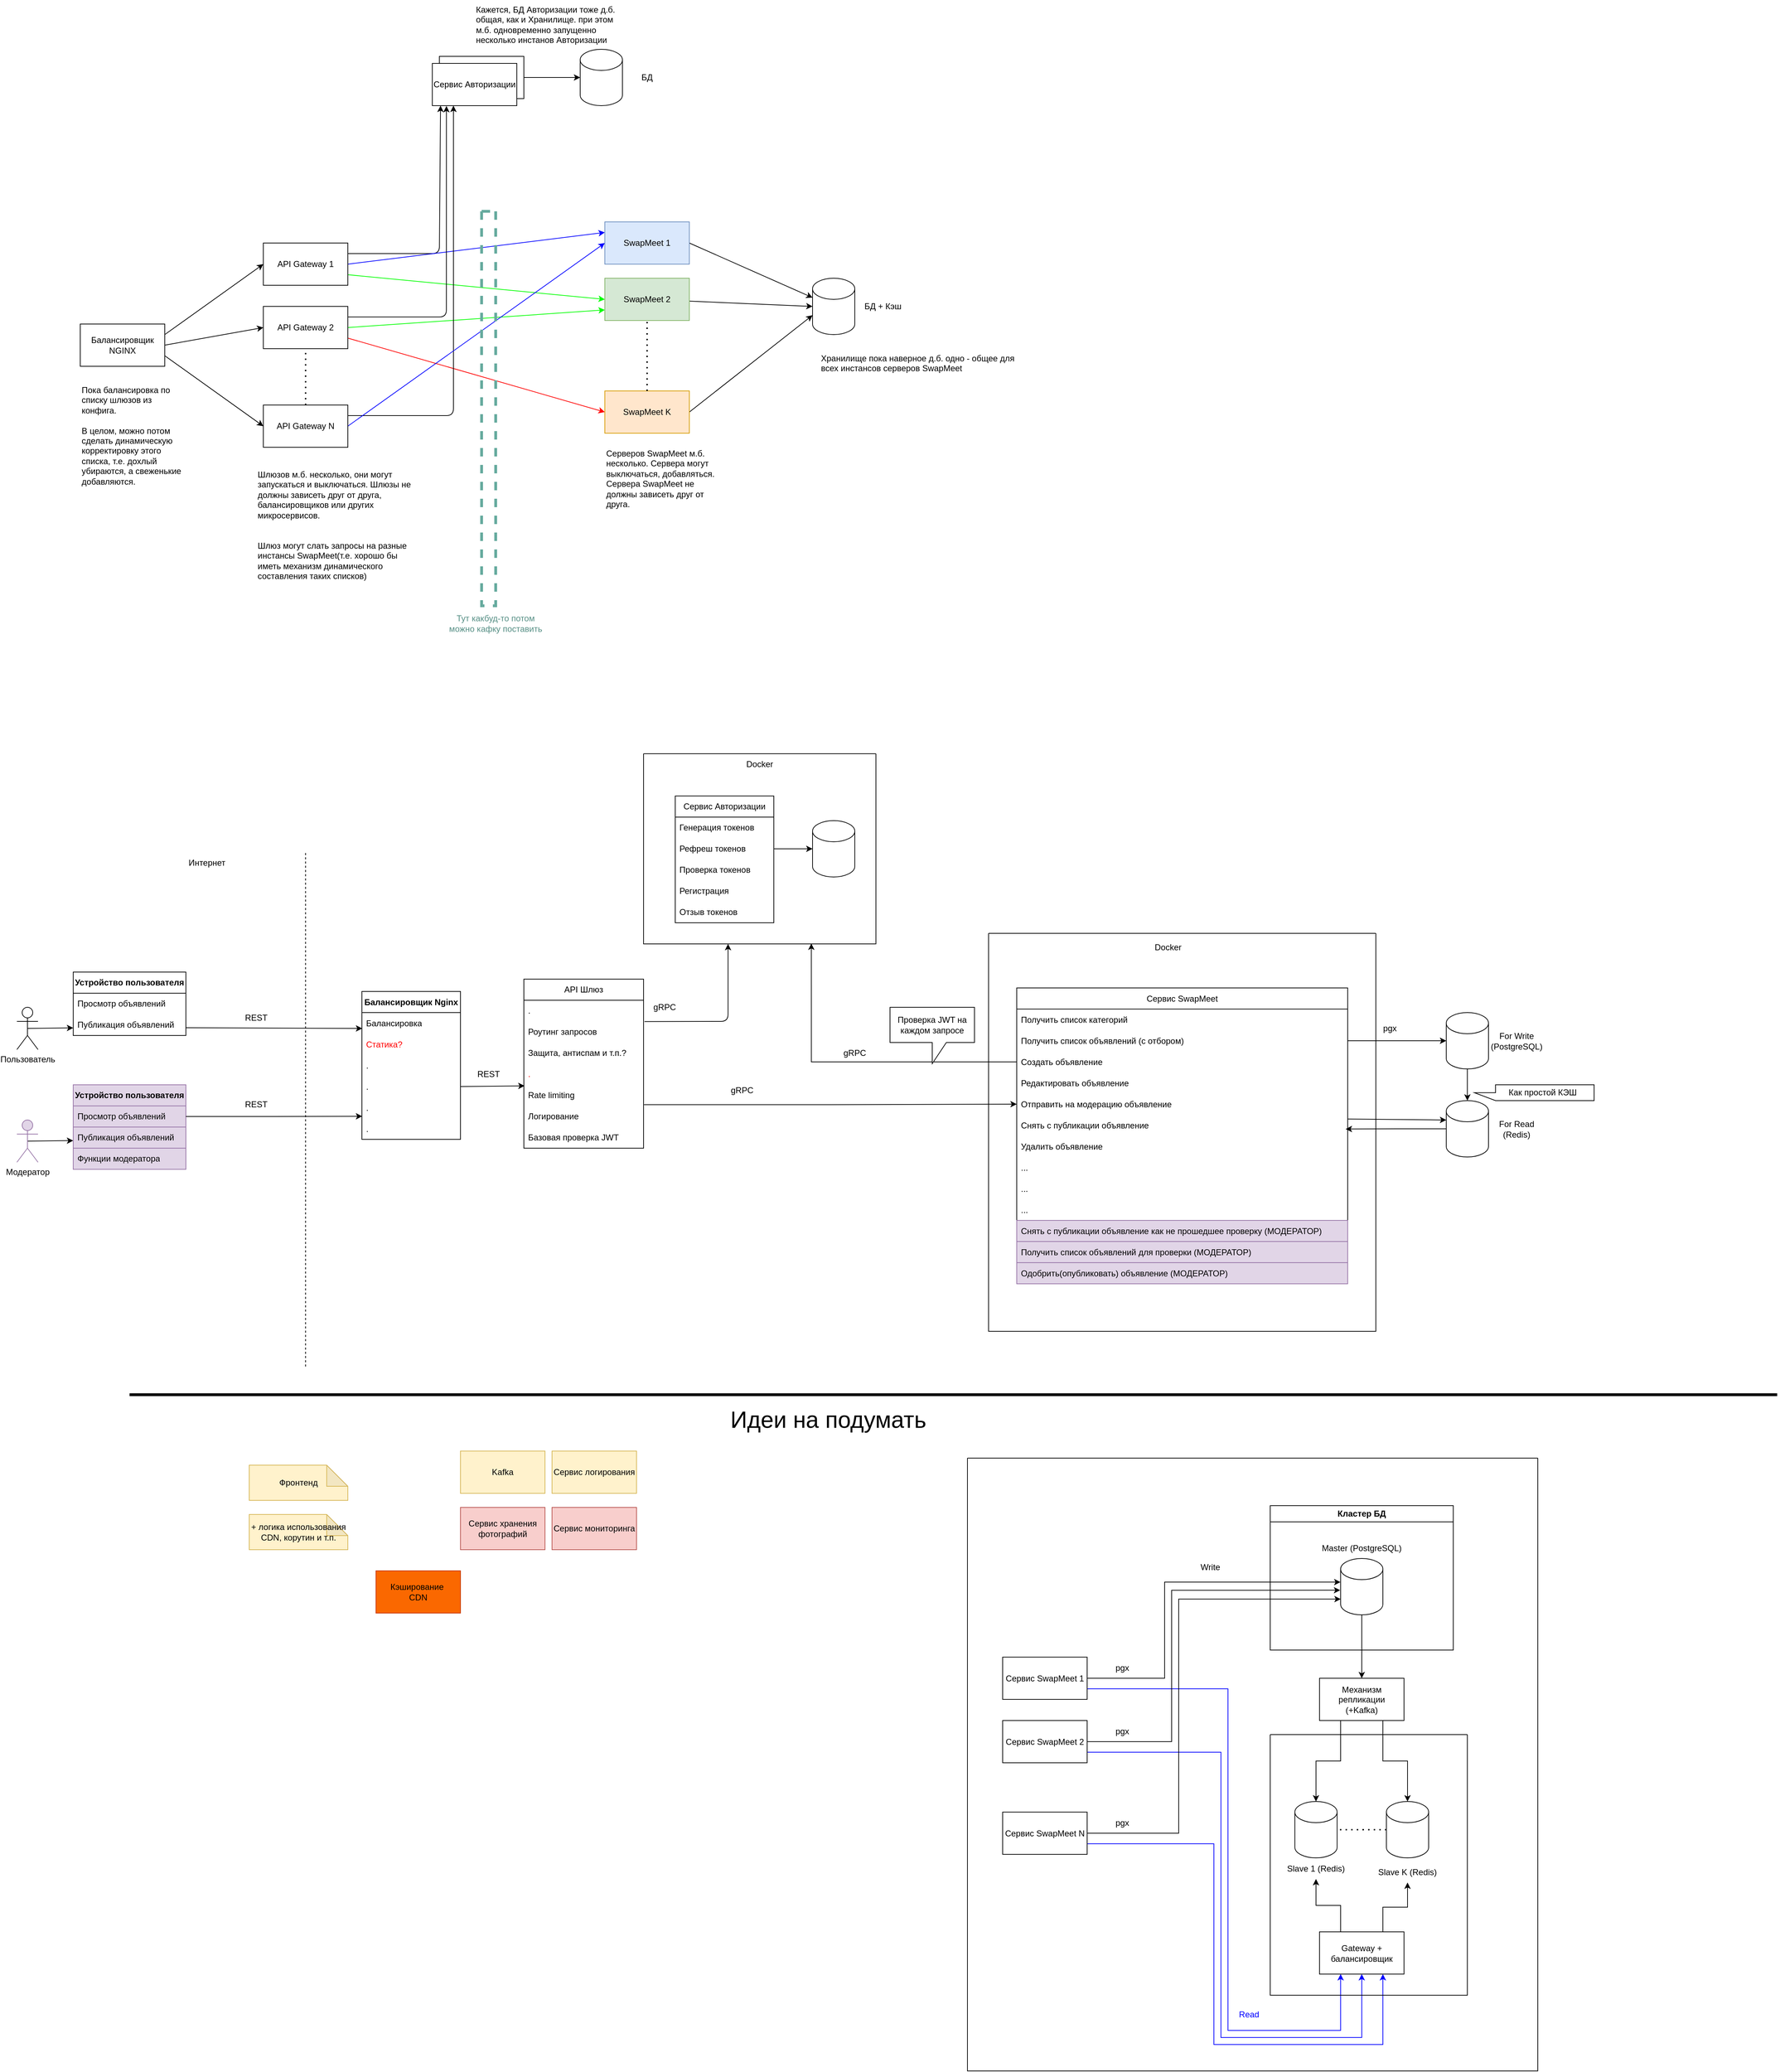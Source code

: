 <mxfile version="24.7.17">
  <diagram id="8sWOh73z4wpxXgzZ8j0H" name="Page-1">
    <mxGraphModel dx="3056" dy="3388" grid="1" gridSize="10" guides="1" tooltips="1" connect="1" arrows="1" fold="1" page="1" pageScale="1" pageWidth="850" pageHeight="1100" math="0" shadow="0">
      <root>
        <mxCell id="0" />
        <mxCell id="1" parent="0" />
        <mxCell id="dJNBDPaRLZTKmS_XL867-111" value="" style="rounded=0;whiteSpace=wrap;html=1;" vertex="1" parent="1">
          <mxGeometry x="70" y="-1170" width="120" height="60" as="geometry" />
        </mxCell>
        <mxCell id="5" style="edgeStyle=none;html=1;exitX=0.5;exitY=0.5;exitDx=0;exitDy=0;exitPerimeter=0;entryX=0;entryY=0.641;entryDx=0;entryDy=0;entryPerimeter=0;" parent="1" source="2" target="17" edge="1">
          <mxGeometry relative="1" as="geometry">
            <mxPoint x="-480" y="140" as="targetPoint" />
          </mxGeometry>
        </mxCell>
        <mxCell id="2" value="Пользователь" style="shape=umlActor;verticalLabelPosition=bottom;verticalAlign=top;html=1;outlineConnect=0;" parent="1" vertex="1">
          <mxGeometry x="-530" y="180" width="30" height="60" as="geometry" />
        </mxCell>
        <mxCell id="13" style="edgeStyle=none;html=1;entryX=0.003;entryY=0.75;entryDx=0;entryDy=0;entryPerimeter=0;exitX=1.001;exitY=0.634;exitDx=0;exitDy=0;exitPerimeter=0;" parent="1" source="17" target="64" edge="1">
          <mxGeometry relative="1" as="geometry">
            <mxPoint x="80" y="60" as="sourcePoint" />
            <mxPoint x="50" y="270" as="targetPoint" />
          </mxGeometry>
        </mxCell>
        <mxCell id="6" value="" style="endArrow=none;html=1;dashed=1;" parent="1" edge="1">
          <mxGeometry width="50" height="50" relative="1" as="geometry">
            <mxPoint x="-120" y="690" as="sourcePoint" />
            <mxPoint x="-120" y="-40" as="targetPoint" />
            <Array as="points">
              <mxPoint x="-120" y="330" />
            </Array>
          </mxGeometry>
        </mxCell>
        <mxCell id="7" value="Интернет" style="text;html=1;strokeColor=none;fillColor=none;align=center;verticalAlign=middle;whiteSpace=wrap;rounded=0;" parent="1" vertex="1">
          <mxGeometry x="-290" y="-40" width="60" height="30" as="geometry" />
        </mxCell>
        <mxCell id="9" value="API Шлюз" style="swimlane;fontStyle=0;childLayout=stackLayout;horizontal=1;startSize=30;horizontalStack=0;resizeParent=1;resizeParentMax=0;resizeLast=0;collapsible=1;marginBottom=0;whiteSpace=wrap;html=1;" parent="1" vertex="1">
          <mxGeometry x="190" y="140" width="170" height="240" as="geometry" />
        </mxCell>
        <mxCell id="10" value="." style="text;strokeColor=none;fillColor=none;align=left;verticalAlign=middle;spacingLeft=4;spacingRight=4;overflow=hidden;points=[[0,0.5],[1,0.5]];portConstraint=eastwest;rotatable=0;whiteSpace=wrap;html=1;" parent="9" vertex="1">
          <mxGeometry y="30" width="170" height="30" as="geometry" />
        </mxCell>
        <mxCell id="11" value="Роутинг запросов" style="text;strokeColor=none;fillColor=none;align=left;verticalAlign=middle;spacingLeft=4;spacingRight=4;overflow=hidden;points=[[0,0.5],[1,0.5]];portConstraint=eastwest;rotatable=0;whiteSpace=wrap;html=1;" parent="9" vertex="1">
          <mxGeometry y="60" width="170" height="30" as="geometry" />
        </mxCell>
        <mxCell id="30" value="Защита, антиспам и т.п.?" style="text;strokeColor=none;fillColor=none;align=left;verticalAlign=middle;spacingLeft=4;spacingRight=4;overflow=hidden;points=[[0,0.5],[1,0.5]];portConstraint=eastwest;rotatable=0;whiteSpace=wrap;html=1;" parent="9" vertex="1">
          <mxGeometry y="90" width="170" height="30" as="geometry" />
        </mxCell>
        <mxCell id="31" value="&lt;font color=&quot;#ff0000&quot;&gt;.&lt;/font&gt;" style="text;strokeColor=none;fillColor=none;align=left;verticalAlign=middle;spacingLeft=4;spacingRight=4;overflow=hidden;points=[[0,0.5],[1,0.5]];portConstraint=eastwest;rotatable=0;whiteSpace=wrap;html=1;" parent="9" vertex="1">
          <mxGeometry y="120" width="170" height="30" as="geometry" />
        </mxCell>
        <mxCell id="44" value="Rate limiting" style="text;strokeColor=none;fillColor=none;align=left;verticalAlign=middle;spacingLeft=4;spacingRight=4;overflow=hidden;points=[[0,0.5],[1,0.5]];portConstraint=eastwest;rotatable=0;whiteSpace=wrap;html=1;" parent="9" vertex="1">
          <mxGeometry y="150" width="170" height="30" as="geometry" />
        </mxCell>
        <mxCell id="45" value="Логирование" style="text;strokeColor=none;fillColor=none;align=left;verticalAlign=middle;spacingLeft=4;spacingRight=4;overflow=hidden;points=[[0,0.5],[1,0.5]];portConstraint=eastwest;rotatable=0;whiteSpace=wrap;html=1;" parent="9" vertex="1">
          <mxGeometry y="180" width="170" height="30" as="geometry" />
        </mxCell>
        <mxCell id="51" value="Базовая проверка JWT" style="text;strokeColor=none;fillColor=none;align=left;verticalAlign=middle;spacingLeft=4;spacingRight=4;overflow=hidden;points=[[0,0.5],[1,0.5]];portConstraint=eastwest;rotatable=0;whiteSpace=wrap;html=1;" parent="9" vertex="1">
          <mxGeometry y="210" width="170" height="30" as="geometry" />
        </mxCell>
        <mxCell id="15" value="&lt;span style=&quot;font-weight: 700;&quot;&gt;Устройство пользователя&lt;/span&gt;" style="swimlane;fontStyle=0;childLayout=stackLayout;horizontal=1;startSize=30;horizontalStack=0;resizeParent=1;resizeParentMax=0;resizeLast=0;collapsible=1;marginBottom=0;whiteSpace=wrap;html=1;" parent="1" vertex="1">
          <mxGeometry x="-450" y="130" width="160" height="90" as="geometry" />
        </mxCell>
        <mxCell id="16" value="Просмотр объявлений" style="text;strokeColor=none;fillColor=none;align=left;verticalAlign=middle;spacingLeft=4;spacingRight=4;overflow=hidden;points=[[0,0.5],[1,0.5]];portConstraint=eastwest;rotatable=0;whiteSpace=wrap;html=1;" parent="15" vertex="1">
          <mxGeometry y="30" width="160" height="30" as="geometry" />
        </mxCell>
        <mxCell id="17" value="Публикация объявлений" style="text;strokeColor=none;fillColor=none;align=left;verticalAlign=middle;spacingLeft=4;spacingRight=4;overflow=hidden;points=[[0,0.5],[1,0.5]];portConstraint=eastwest;rotatable=0;whiteSpace=wrap;html=1;" parent="15" vertex="1">
          <mxGeometry y="60" width="160" height="30" as="geometry" />
        </mxCell>
        <mxCell id="23" value="Сервис Авторизации" style="swimlane;fontStyle=0;childLayout=stackLayout;horizontal=1;startSize=30;horizontalStack=0;resizeParent=1;resizeParentMax=0;resizeLast=0;collapsible=1;marginBottom=0;whiteSpace=wrap;html=1;" parent="1" vertex="1">
          <mxGeometry x="405" y="-120" width="140" height="180" as="geometry" />
        </mxCell>
        <mxCell id="24" value="Генерация токенов" style="text;strokeColor=none;fillColor=none;align=left;verticalAlign=middle;spacingLeft=4;spacingRight=4;overflow=hidden;points=[[0,0.5],[1,0.5]];portConstraint=eastwest;rotatable=0;whiteSpace=wrap;html=1;" parent="23" vertex="1">
          <mxGeometry y="30" width="140" height="30" as="geometry" />
        </mxCell>
        <mxCell id="26" value="Рефреш токенов" style="text;strokeColor=none;fillColor=none;align=left;verticalAlign=middle;spacingLeft=4;spacingRight=4;overflow=hidden;points=[[0,0.5],[1,0.5]];portConstraint=eastwest;rotatable=0;whiteSpace=wrap;html=1;" parent="23" vertex="1">
          <mxGeometry y="60" width="140" height="30" as="geometry" />
        </mxCell>
        <mxCell id="48" value="Проверка токенов" style="text;strokeColor=none;fillColor=none;align=left;verticalAlign=middle;spacingLeft=4;spacingRight=4;overflow=hidden;points=[[0,0.5],[1,0.5]];portConstraint=eastwest;rotatable=0;whiteSpace=wrap;html=1;" parent="23" vertex="1">
          <mxGeometry y="90" width="140" height="30" as="geometry" />
        </mxCell>
        <mxCell id="49" value="Регистрация" style="text;strokeColor=none;fillColor=none;align=left;verticalAlign=middle;spacingLeft=4;spacingRight=4;overflow=hidden;points=[[0,0.5],[1,0.5]];portConstraint=eastwest;rotatable=0;whiteSpace=wrap;html=1;" parent="23" vertex="1">
          <mxGeometry y="120" width="140" height="30" as="geometry" />
        </mxCell>
        <mxCell id="50" value="Отзыв токенов" style="text;strokeColor=none;fillColor=none;align=left;verticalAlign=middle;spacingLeft=4;spacingRight=4;overflow=hidden;points=[[0,0.5],[1,0.5]];portConstraint=eastwest;rotatable=0;whiteSpace=wrap;html=1;" parent="23" vertex="1">
          <mxGeometry y="150" width="140" height="30" as="geometry" />
        </mxCell>
        <mxCell id="40" value="Сервис SwapMeet" style="swimlane;fontStyle=0;childLayout=stackLayout;horizontal=1;startSize=30;horizontalStack=0;resizeParent=1;resizeParentMax=0;resizeLast=0;collapsible=1;marginBottom=0;whiteSpace=wrap;html=1;" parent="1" vertex="1">
          <mxGeometry x="890" y="152.52" width="470" height="420" as="geometry" />
        </mxCell>
        <mxCell id="41" value="Получить список категорий" style="text;strokeColor=none;fillColor=none;align=left;verticalAlign=middle;spacingLeft=4;spacingRight=4;overflow=hidden;points=[[0,0.5],[1,0.5]];portConstraint=eastwest;rotatable=0;whiteSpace=wrap;html=1;" parent="40" vertex="1">
          <mxGeometry y="30" width="470" height="30" as="geometry" />
        </mxCell>
        <mxCell id="42" value="Получить список объявлений (с отбором)" style="text;strokeColor=none;fillColor=none;align=left;verticalAlign=middle;spacingLeft=4;spacingRight=4;overflow=hidden;points=[[0,0.5],[1,0.5]];portConstraint=eastwest;rotatable=0;whiteSpace=wrap;html=1;" parent="40" vertex="1">
          <mxGeometry y="60" width="470" height="30" as="geometry" />
        </mxCell>
        <mxCell id="43" value="Создать объявление" style="text;strokeColor=none;fillColor=none;align=left;verticalAlign=middle;spacingLeft=4;spacingRight=4;overflow=hidden;points=[[0,0.5],[1,0.5]];portConstraint=eastwest;rotatable=0;whiteSpace=wrap;html=1;" parent="40" vertex="1">
          <mxGeometry y="90" width="470" height="30" as="geometry" />
        </mxCell>
        <mxCell id="MJheXWktatmjZYUgOydh-61" value="Редактировать объявление" style="text;strokeColor=none;fillColor=none;align=left;verticalAlign=middle;spacingLeft=4;spacingRight=4;overflow=hidden;points=[[0,0.5],[1,0.5]];portConstraint=eastwest;rotatable=0;whiteSpace=wrap;html=1;" parent="40" vertex="1">
          <mxGeometry y="120" width="470" height="30" as="geometry" />
        </mxCell>
        <mxCell id="MJheXWktatmjZYUgOydh-62" value="Отправить на модерацию объявление" style="text;strokeColor=none;fillColor=none;align=left;verticalAlign=middle;spacingLeft=4;spacingRight=4;overflow=hidden;points=[[0,0.5],[1,0.5]];portConstraint=eastwest;rotatable=0;whiteSpace=wrap;html=1;" parent="40" vertex="1">
          <mxGeometry y="150" width="470" height="30" as="geometry" />
        </mxCell>
        <mxCell id="MJheXWktatmjZYUgOydh-63" value="Снять с публикации объявление" style="text;strokeColor=none;fillColor=none;align=left;verticalAlign=middle;spacingLeft=4;spacingRight=4;overflow=hidden;points=[[0,0.5],[1,0.5]];portConstraint=eastwest;rotatable=0;whiteSpace=wrap;html=1;" parent="40" vertex="1">
          <mxGeometry y="180" width="470" height="30" as="geometry" />
        </mxCell>
        <mxCell id="MJheXWktatmjZYUgOydh-65" value="Удалить объявление" style="text;strokeColor=none;fillColor=none;align=left;verticalAlign=middle;spacingLeft=4;spacingRight=4;overflow=hidden;points=[[0,0.5],[1,0.5]];portConstraint=eastwest;rotatable=0;whiteSpace=wrap;html=1;" parent="40" vertex="1">
          <mxGeometry y="210" width="470" height="30" as="geometry" />
        </mxCell>
        <mxCell id="MJheXWktatmjZYUgOydh-66" value="..." style="text;strokeColor=none;fillColor=none;align=left;verticalAlign=middle;spacingLeft=4;spacingRight=4;overflow=hidden;points=[[0,0.5],[1,0.5]];portConstraint=eastwest;rotatable=0;whiteSpace=wrap;html=1;" parent="40" vertex="1">
          <mxGeometry y="240" width="470" height="30" as="geometry" />
        </mxCell>
        <mxCell id="MJheXWktatmjZYUgOydh-67" value="..." style="text;strokeColor=none;fillColor=none;align=left;verticalAlign=middle;spacingLeft=4;spacingRight=4;overflow=hidden;points=[[0,0.5],[1,0.5]];portConstraint=eastwest;rotatable=0;whiteSpace=wrap;html=1;" parent="40" vertex="1">
          <mxGeometry y="270" width="470" height="30" as="geometry" />
        </mxCell>
        <mxCell id="MJheXWktatmjZYUgOydh-68" value="..." style="text;strokeColor=none;fillColor=none;align=left;verticalAlign=middle;spacingLeft=4;spacingRight=4;overflow=hidden;points=[[0,0.5],[1,0.5]];portConstraint=eastwest;rotatable=0;whiteSpace=wrap;html=1;" parent="40" vertex="1">
          <mxGeometry y="300" width="470" height="30" as="geometry" />
        </mxCell>
        <mxCell id="MJheXWktatmjZYUgOydh-69" value="Снять с публикации объявление как не прошедшее проверку (МОДЕРАТОР)" style="text;strokeColor=#9673a6;fillColor=#e1d5e7;align=left;verticalAlign=middle;spacingLeft=4;spacingRight=4;overflow=hidden;points=[[0,0.5],[1,0.5]];portConstraint=eastwest;rotatable=0;whiteSpace=wrap;html=1;" parent="40" vertex="1">
          <mxGeometry y="330" width="470" height="30" as="geometry" />
        </mxCell>
        <mxCell id="MJheXWktatmjZYUgOydh-70" value="Получить список объявлений для проверки (МОДЕРАТОР)" style="text;strokeColor=#9673a6;fillColor=#e1d5e7;align=left;verticalAlign=middle;spacingLeft=4;spacingRight=4;overflow=hidden;points=[[0,0.5],[1,0.5]];portConstraint=eastwest;rotatable=0;whiteSpace=wrap;html=1;" parent="40" vertex="1">
          <mxGeometry y="360" width="470" height="30" as="geometry" />
        </mxCell>
        <mxCell id="MJheXWktatmjZYUgOydh-72" value="Одобрить(опубликовать) объявление (МОДЕРАТОР)" style="text;strokeColor=#9673a6;fillColor=#e1d5e7;align=left;verticalAlign=middle;spacingLeft=4;spacingRight=4;overflow=hidden;points=[[0,0.5],[1,0.5]];portConstraint=eastwest;rotatable=0;whiteSpace=wrap;html=1;" parent="40" vertex="1">
          <mxGeometry y="390" width="470" height="30" as="geometry" />
        </mxCell>
        <mxCell id="52" value="" style="swimlane;startSize=0;" parent="1" vertex="1">
          <mxGeometry x="360" y="-180" width="330" height="270" as="geometry" />
        </mxCell>
        <mxCell id="27" value="" style="shape=cylinder3;whiteSpace=wrap;html=1;boundedLbl=1;backgroundOutline=1;size=15;" parent="52" vertex="1">
          <mxGeometry x="240" y="95" width="60" height="80" as="geometry" />
        </mxCell>
        <mxCell id="MJheXWktatmjZYUgOydh-141" value="Docker" style="text;html=1;align=center;verticalAlign=middle;whiteSpace=wrap;rounded=0;" parent="52" vertex="1">
          <mxGeometry x="135" width="60" height="30" as="geometry" />
        </mxCell>
        <mxCell id="53" style="edgeStyle=none;html=1;exitX=1;exitY=0.5;exitDx=0;exitDy=0;" parent="1" source="26" target="27" edge="1">
          <mxGeometry relative="1" as="geometry" />
        </mxCell>
        <mxCell id="54" value="" style="endArrow=classic;html=1;exitX=1.008;exitY=0.007;exitDx=0;exitDy=0;exitPerimeter=0;" parent="1" source="11" edge="1">
          <mxGeometry width="50" height="50" relative="1" as="geometry">
            <mxPoint x="520" y="300" as="sourcePoint" />
            <mxPoint x="480" y="90" as="targetPoint" />
            <Array as="points">
              <mxPoint x="480" y="200" />
            </Array>
          </mxGeometry>
        </mxCell>
        <mxCell id="55" value="REST" style="text;html=1;strokeColor=none;fillColor=none;align=center;verticalAlign=middle;whiteSpace=wrap;rounded=0;" parent="1" vertex="1">
          <mxGeometry x="-220" y="180" width="60" height="30" as="geometry" />
        </mxCell>
        <mxCell id="56" value="gRPC" style="text;html=1;strokeColor=none;fillColor=none;align=center;verticalAlign=middle;whiteSpace=wrap;rounded=0;" parent="1" vertex="1">
          <mxGeometry x="360" y="165.02" width="60" height="30" as="geometry" />
        </mxCell>
        <mxCell id="58" value="Сервис логирования" style="rounded=0;whiteSpace=wrap;html=1;fillColor=#fff2cc;strokeColor=#d6b656;" parent="1" vertex="1">
          <mxGeometry x="230" y="810" width="120" height="60" as="geometry" />
        </mxCell>
        <mxCell id="59" value="Сервис мониторинга" style="rounded=0;whiteSpace=wrap;html=1;fillColor=#f8cecc;strokeColor=#b85450;" parent="1" vertex="1">
          <mxGeometry x="230" y="890" width="120" height="60" as="geometry" />
        </mxCell>
        <mxCell id="60" value="Сервис хранения фотографий" style="rounded=0;whiteSpace=wrap;html=1;fillColor=#f8cecc;strokeColor=#b85450;" parent="1" vertex="1">
          <mxGeometry x="100" y="890" width="120" height="60" as="geometry" />
        </mxCell>
        <mxCell id="61" value="Фронтенд" style="shape=note;whiteSpace=wrap;html=1;backgroundOutline=1;darkOpacity=0.05;fillColor=#fff2cc;strokeColor=#d6b656;" parent="1" vertex="1">
          <mxGeometry x="-200" y="830" width="140" height="50" as="geometry" />
        </mxCell>
        <mxCell id="MJheXWktatmjZYUgOydh-73" value="Kafka" style="rounded=0;whiteSpace=wrap;html=1;fillColor=#fff2cc;strokeColor=#d6b656;" parent="1" vertex="1">
          <mxGeometry x="100" y="810" width="120" height="60" as="geometry" />
        </mxCell>
        <mxCell id="MJheXWktatmjZYUgOydh-74" value="" style="shape=cylinder3;whiteSpace=wrap;html=1;boundedLbl=1;backgroundOutline=1;size=15;" parent="1" vertex="1">
          <mxGeometry x="1500" y="187.52" width="60" height="80" as="geometry" />
        </mxCell>
        <mxCell id="MJheXWktatmjZYUgOydh-75" style="edgeStyle=orthogonalEdgeStyle;rounded=0;orthogonalLoop=1;jettySize=auto;html=1;entryX=0;entryY=0.5;entryDx=0;entryDy=0;entryPerimeter=0;" parent="1" source="42" target="MJheXWktatmjZYUgOydh-74" edge="1">
          <mxGeometry relative="1" as="geometry" />
        </mxCell>
        <mxCell id="MJheXWktatmjZYUgOydh-108" style="edgeStyle=orthogonalEdgeStyle;rounded=0;orthogonalLoop=1;jettySize=auto;html=1;exitX=1;exitY=0.75;exitDx=0;exitDy=0;entryX=0.25;entryY=1;entryDx=0;entryDy=0;strokeColor=#0000FF;" parent="1" source="MJheXWktatmjZYUgOydh-76" target="MJheXWktatmjZYUgOydh-100" edge="1">
          <mxGeometry relative="1" as="geometry">
            <Array as="points">
              <mxPoint x="1190" y="1147.52" />
              <mxPoint x="1190" y="1632.52" />
              <mxPoint x="1350" y="1632.52" />
            </Array>
          </mxGeometry>
        </mxCell>
        <mxCell id="MJheXWktatmjZYUgOydh-76" value="Сервис SwapMeet 1" style="rounded=0;whiteSpace=wrap;html=1;" parent="1" vertex="1">
          <mxGeometry x="870" y="1102.52" width="120" height="60" as="geometry" />
        </mxCell>
        <mxCell id="MJheXWktatmjZYUgOydh-107" style="edgeStyle=orthogonalEdgeStyle;rounded=0;orthogonalLoop=1;jettySize=auto;html=1;exitX=1;exitY=0.75;exitDx=0;exitDy=0;entryX=0.5;entryY=1;entryDx=0;entryDy=0;strokeColor=#0000FF;" parent="1" source="MJheXWktatmjZYUgOydh-77" target="MJheXWktatmjZYUgOydh-100" edge="1">
          <mxGeometry relative="1" as="geometry">
            <Array as="points">
              <mxPoint x="1180" y="1237.52" />
              <mxPoint x="1180" y="1642.52" />
              <mxPoint x="1380" y="1642.52" />
            </Array>
          </mxGeometry>
        </mxCell>
        <mxCell id="MJheXWktatmjZYUgOydh-77" value="Сервис SwapMeet 2" style="rounded=0;whiteSpace=wrap;html=1;" parent="1" vertex="1">
          <mxGeometry x="870" y="1192.52" width="120" height="60" as="geometry" />
        </mxCell>
        <mxCell id="MJheXWktatmjZYUgOydh-106" style="edgeStyle=orthogonalEdgeStyle;rounded=0;orthogonalLoop=1;jettySize=auto;html=1;exitX=1;exitY=0.75;exitDx=0;exitDy=0;entryX=0.75;entryY=1;entryDx=0;entryDy=0;strokeColor=#0000FF;" parent="1" source="MJheXWktatmjZYUgOydh-78" target="MJheXWktatmjZYUgOydh-100" edge="1">
          <mxGeometry relative="1" as="geometry">
            <Array as="points">
              <mxPoint x="1170" y="1367.52" />
              <mxPoint x="1170" y="1652.52" />
              <mxPoint x="1410" y="1652.52" />
            </Array>
          </mxGeometry>
        </mxCell>
        <mxCell id="MJheXWktatmjZYUgOydh-78" value="Сервис SwapMeet N" style="rounded=0;whiteSpace=wrap;html=1;" parent="1" vertex="1">
          <mxGeometry x="870" y="1322.52" width="120" height="60" as="geometry" />
        </mxCell>
        <mxCell id="MJheXWktatmjZYUgOydh-82" style="edgeStyle=orthogonalEdgeStyle;rounded=0;orthogonalLoop=1;jettySize=auto;html=1;exitX=1;exitY=0.5;exitDx=0;exitDy=0;entryX=-0.004;entryY=0.419;entryDx=0;entryDy=0;entryPerimeter=0;" parent="1" source="MJheXWktatmjZYUgOydh-76" target="MJheXWktatmjZYUgOydh-79" edge="1">
          <mxGeometry relative="1" as="geometry">
            <Array as="points">
              <mxPoint x="1100" y="1132.52" />
              <mxPoint x="1100" y="996.52" />
            </Array>
          </mxGeometry>
        </mxCell>
        <mxCell id="MJheXWktatmjZYUgOydh-83" style="edgeStyle=orthogonalEdgeStyle;rounded=0;orthogonalLoop=1;jettySize=auto;html=1;exitX=1;exitY=0.5;exitDx=0;exitDy=0;entryX=-0.01;entryY=0.563;entryDx=0;entryDy=0;entryPerimeter=0;" parent="1" source="MJheXWktatmjZYUgOydh-77" target="MJheXWktatmjZYUgOydh-79" edge="1">
          <mxGeometry relative="1" as="geometry">
            <Array as="points">
              <mxPoint x="1110" y="1222.52" />
              <mxPoint x="1110" y="1007.52" />
            </Array>
          </mxGeometry>
        </mxCell>
        <mxCell id="MJheXWktatmjZYUgOydh-84" style="edgeStyle=orthogonalEdgeStyle;rounded=0;orthogonalLoop=1;jettySize=auto;html=1;exitX=1;exitY=0.5;exitDx=0;exitDy=0;entryX=0.002;entryY=0.72;entryDx=0;entryDy=0;entryPerimeter=0;" parent="1" source="MJheXWktatmjZYUgOydh-78" target="MJheXWktatmjZYUgOydh-79" edge="1">
          <mxGeometry relative="1" as="geometry">
            <Array as="points">
              <mxPoint x="1120" y="1352.52" />
              <mxPoint x="1120" y="1020.52" />
            </Array>
          </mxGeometry>
        </mxCell>
        <mxCell id="MJheXWktatmjZYUgOydh-85" value="Кэширование&amp;nbsp;&lt;div&gt;CDN&lt;/div&gt;" style="rounded=0;whiteSpace=wrap;html=1;fillColor=#fa6800;strokeColor=#C73500;fontColor=#000000;" parent="1" vertex="1">
          <mxGeometry x="-20" y="980" width="120" height="60" as="geometry" />
        </mxCell>
        <mxCell id="MJheXWktatmjZYUgOydh-86" value="+ логика использования CDN, корутин и т.п." style="shape=note;whiteSpace=wrap;html=1;backgroundOutline=1;darkOpacity=0.05;fillColor=#fff2cc;strokeColor=#d6b656;" parent="1" vertex="1">
          <mxGeometry x="-200" y="900" width="140" height="50" as="geometry" />
        </mxCell>
        <mxCell id="MJheXWktatmjZYUgOydh-87" value="" style="shape=cylinder3;whiteSpace=wrap;html=1;boundedLbl=1;backgroundOutline=1;size=15;" parent="1" vertex="1">
          <mxGeometry x="1285" y="1307.52" width="60" height="80" as="geometry" />
        </mxCell>
        <mxCell id="MJheXWktatmjZYUgOydh-90" value="pgx" style="text;html=1;align=center;verticalAlign=middle;whiteSpace=wrap;rounded=0;" parent="1" vertex="1">
          <mxGeometry x="1010" y="1322.52" width="60" height="30" as="geometry" />
        </mxCell>
        <mxCell id="MJheXWktatmjZYUgOydh-91" value="pgx" style="text;html=1;align=center;verticalAlign=middle;whiteSpace=wrap;rounded=0;" parent="1" vertex="1">
          <mxGeometry x="1010" y="1192.52" width="60" height="30" as="geometry" />
        </mxCell>
        <mxCell id="MJheXWktatmjZYUgOydh-92" value="pgx" style="text;html=1;align=center;verticalAlign=middle;whiteSpace=wrap;rounded=0;" parent="1" vertex="1">
          <mxGeometry x="1390" y="195.02" width="60" height="30" as="geometry" />
        </mxCell>
        <mxCell id="MJheXWktatmjZYUgOydh-93" value="pgx" style="text;html=1;align=center;verticalAlign=middle;whiteSpace=wrap;rounded=0;" parent="1" vertex="1">
          <mxGeometry x="1010" y="1102.52" width="60" height="30" as="geometry" />
        </mxCell>
        <mxCell id="MJheXWktatmjZYUgOydh-94" value="Slave 1 (Redis)" style="text;html=1;align=center;verticalAlign=middle;whiteSpace=wrap;rounded=0;" parent="1" vertex="1">
          <mxGeometry x="1250" y="1387.52" width="130" height="30" as="geometry" />
        </mxCell>
        <mxCell id="MJheXWktatmjZYUgOydh-95" value="" style="shape=cylinder3;whiteSpace=wrap;html=1;boundedLbl=1;backgroundOutline=1;size=15;" parent="1" vertex="1">
          <mxGeometry x="1415" y="1307.52" width="60" height="80" as="geometry" />
        </mxCell>
        <mxCell id="MJheXWktatmjZYUgOydh-96" value="Slave K (Redis)" style="text;html=1;align=center;verticalAlign=middle;whiteSpace=wrap;rounded=0;" parent="1" vertex="1">
          <mxGeometry x="1380" y="1392.52" width="130" height="30" as="geometry" />
        </mxCell>
        <mxCell id="MJheXWktatmjZYUgOydh-98" value="" style="endArrow=none;dashed=1;html=1;dashPattern=1 3;strokeWidth=2;rounded=0;entryX=1;entryY=0.5;entryDx=0;entryDy=0;entryPerimeter=0;exitX=0;exitY=0.5;exitDx=0;exitDy=0;exitPerimeter=0;" parent="1" source="MJheXWktatmjZYUgOydh-95" target="MJheXWktatmjZYUgOydh-87" edge="1">
          <mxGeometry width="50" height="50" relative="1" as="geometry">
            <mxPoint x="1600" y="1328.39" as="sourcePoint" />
            <mxPoint x="1600" y="1346.65" as="targetPoint" />
          </mxGeometry>
        </mxCell>
        <mxCell id="MJheXWktatmjZYUgOydh-99" value="" style="swimlane;startSize=0;" parent="1" vertex="1">
          <mxGeometry x="1250" y="1212.52" width="280" height="370" as="geometry" />
        </mxCell>
        <mxCell id="MJheXWktatmjZYUgOydh-104" style="edgeStyle=orthogonalEdgeStyle;rounded=0;orthogonalLoop=1;jettySize=auto;html=1;exitX=0.25;exitY=0;exitDx=0;exitDy=0;entryX=0.5;entryY=1;entryDx=0;entryDy=0;" parent="1" source="MJheXWktatmjZYUgOydh-100" target="MJheXWktatmjZYUgOydh-94" edge="1">
          <mxGeometry relative="1" as="geometry" />
        </mxCell>
        <mxCell id="MJheXWktatmjZYUgOydh-105" style="edgeStyle=orthogonalEdgeStyle;rounded=0;orthogonalLoop=1;jettySize=auto;html=1;exitX=0.75;exitY=0;exitDx=0;exitDy=0;entryX=0.5;entryY=1;entryDx=0;entryDy=0;" parent="1" source="MJheXWktatmjZYUgOydh-100" target="MJheXWktatmjZYUgOydh-96" edge="1">
          <mxGeometry relative="1" as="geometry" />
        </mxCell>
        <mxCell id="MJheXWktatmjZYUgOydh-100" value="Gateway + балансировщик" style="rounded=0;whiteSpace=wrap;html=1;" parent="1" vertex="1">
          <mxGeometry x="1320" y="1492.52" width="120" height="60" as="geometry" />
        </mxCell>
        <mxCell id="MJheXWktatmjZYUgOydh-101" value="Механизм репликации&lt;div&gt;(+Kafka)&lt;/div&gt;" style="rounded=0;whiteSpace=wrap;html=1;" parent="1" vertex="1">
          <mxGeometry x="1320" y="1132.52" width="120" height="60" as="geometry" />
        </mxCell>
        <mxCell id="MJheXWktatmjZYUgOydh-102" style="edgeStyle=orthogonalEdgeStyle;rounded=0;orthogonalLoop=1;jettySize=auto;html=1;exitX=0.25;exitY=1;exitDx=0;exitDy=0;entryX=0.5;entryY=0;entryDx=0;entryDy=0;entryPerimeter=0;" parent="1" source="MJheXWktatmjZYUgOydh-101" target="MJheXWktatmjZYUgOydh-87" edge="1">
          <mxGeometry relative="1" as="geometry" />
        </mxCell>
        <mxCell id="MJheXWktatmjZYUgOydh-103" style="edgeStyle=orthogonalEdgeStyle;rounded=0;orthogonalLoop=1;jettySize=auto;html=1;exitX=0.75;exitY=1;exitDx=0;exitDy=0;entryX=0.5;entryY=0;entryDx=0;entryDy=0;entryPerimeter=0;" parent="1" source="MJheXWktatmjZYUgOydh-101" target="MJheXWktatmjZYUgOydh-95" edge="1">
          <mxGeometry relative="1" as="geometry" />
        </mxCell>
        <mxCell id="MJheXWktatmjZYUgOydh-110" value="Кластер БД" style="swimlane;whiteSpace=wrap;html=1;" parent="1" vertex="1">
          <mxGeometry x="1250" y="887.52" width="260" height="205" as="geometry" />
        </mxCell>
        <mxCell id="MJheXWktatmjZYUgOydh-88" value="Master (PostgreSQL)" style="text;html=1;align=center;verticalAlign=middle;whiteSpace=wrap;rounded=0;" parent="MJheXWktatmjZYUgOydh-110" vertex="1">
          <mxGeometry x="65" y="45" width="130" height="30" as="geometry" />
        </mxCell>
        <mxCell id="MJheXWktatmjZYUgOydh-79" value="" style="shape=cylinder3;whiteSpace=wrap;html=1;boundedLbl=1;backgroundOutline=1;size=15;" parent="MJheXWktatmjZYUgOydh-110" vertex="1">
          <mxGeometry x="100" y="75" width="60" height="80" as="geometry" />
        </mxCell>
        <mxCell id="MJheXWktatmjZYUgOydh-111" style="edgeStyle=orthogonalEdgeStyle;rounded=0;orthogonalLoop=1;jettySize=auto;html=1;exitX=0.5;exitY=1;exitDx=0;exitDy=0;exitPerimeter=0;" parent="1" source="MJheXWktatmjZYUgOydh-79" target="MJheXWktatmjZYUgOydh-101" edge="1">
          <mxGeometry relative="1" as="geometry" />
        </mxCell>
        <mxCell id="MJheXWktatmjZYUgOydh-112" value="" style="shape=cylinder3;whiteSpace=wrap;html=1;boundedLbl=1;backgroundOutline=1;size=15;" parent="1" vertex="1">
          <mxGeometry x="1500" y="312.52" width="60" height="80" as="geometry" />
        </mxCell>
        <mxCell id="MJheXWktatmjZYUgOydh-115" style="edgeStyle=orthogonalEdgeStyle;rounded=0;orthogonalLoop=1;jettySize=auto;html=1;exitX=0;exitY=0.5;exitDx=0;exitDy=0;exitPerimeter=0;entryX=0.994;entryY=0.677;entryDx=0;entryDy=0;entryPerimeter=0;" parent="1" source="MJheXWktatmjZYUgOydh-112" target="MJheXWktatmjZYUgOydh-63" edge="1">
          <mxGeometry relative="1" as="geometry" />
        </mxCell>
        <mxCell id="MJheXWktatmjZYUgOydh-116" value="For Read (Redis)" style="text;html=1;align=center;verticalAlign=middle;whiteSpace=wrap;rounded=0;" parent="1" vertex="1">
          <mxGeometry x="1570" y="337.52" width="60" height="30" as="geometry" />
        </mxCell>
        <mxCell id="MJheXWktatmjZYUgOydh-117" value="For Write (PostgreSQL)" style="text;html=1;align=center;verticalAlign=middle;whiteSpace=wrap;rounded=0;" parent="1" vertex="1">
          <mxGeometry x="1570" y="212.52" width="60" height="30" as="geometry" />
        </mxCell>
        <mxCell id="MJheXWktatmjZYUgOydh-118" style="edgeStyle=orthogonalEdgeStyle;rounded=0;orthogonalLoop=1;jettySize=auto;html=1;exitX=0.5;exitY=1;exitDx=0;exitDy=0;exitPerimeter=0;entryX=0.5;entryY=0;entryDx=0;entryDy=0;entryPerimeter=0;" parent="1" source="MJheXWktatmjZYUgOydh-74" target="MJheXWktatmjZYUgOydh-112" edge="1">
          <mxGeometry relative="1" as="geometry" />
        </mxCell>
        <mxCell id="MJheXWktatmjZYUgOydh-119" style="edgeStyle=orthogonalEdgeStyle;rounded=0;orthogonalLoop=1;jettySize=auto;html=1;exitX=1.004;exitY=-0.058;exitDx=0;exitDy=0;entryX=0;entryY=0.5;entryDx=0;entryDy=0;exitPerimeter=0;" parent="1" source="45" target="MJheXWktatmjZYUgOydh-62" edge="1">
          <mxGeometry relative="1" as="geometry">
            <Array as="points" />
          </mxGeometry>
        </mxCell>
        <mxCell id="MJheXWktatmjZYUgOydh-120" style="edgeStyle=orthogonalEdgeStyle;rounded=0;orthogonalLoop=1;jettySize=auto;html=1;exitX=0;exitY=0.5;exitDx=0;exitDy=0;entryX=0.722;entryY=0.998;entryDx=0;entryDy=0;entryPerimeter=0;" parent="1" source="43" target="52" edge="1">
          <mxGeometry relative="1" as="geometry" />
        </mxCell>
        <mxCell id="MJheXWktatmjZYUgOydh-121" value="gRPC" style="text;html=1;align=center;verticalAlign=middle;whiteSpace=wrap;rounded=0;" parent="1" vertex="1">
          <mxGeometry x="630" y="230" width="60" height="30" as="geometry" />
        </mxCell>
        <mxCell id="MJheXWktatmjZYUgOydh-122" value="gRPC" style="text;html=1;strokeColor=none;fillColor=none;align=center;verticalAlign=middle;whiteSpace=wrap;rounded=0;" parent="1" vertex="1">
          <mxGeometry x="470" y="282.52" width="60" height="30" as="geometry" />
        </mxCell>
        <mxCell id="MJheXWktatmjZYUgOydh-123" value="Проверка JWT на каждом запросе" style="shape=callout;whiteSpace=wrap;html=1;perimeter=calloutPerimeter;" parent="1" vertex="1">
          <mxGeometry x="710" y="180" width="120" height="80" as="geometry" />
        </mxCell>
        <mxCell id="MJheXWktatmjZYUgOydh-125" value="Как простой КЭШ" style="shape=callout;whiteSpace=wrap;html=1;perimeter=calloutPerimeter;direction=south;" parent="1" vertex="1">
          <mxGeometry x="1540" y="290.04" width="170" height="22.48" as="geometry" />
        </mxCell>
        <mxCell id="MJheXWktatmjZYUgOydh-126" value="" style="endArrow=classic;html=1;rounded=0;exitX=1.001;exitY=0.202;exitDx=0;exitDy=0;exitPerimeter=0;entryX=0;entryY=0;entryDx=0;entryDy=27.5;entryPerimeter=0;" parent="1" source="MJheXWktatmjZYUgOydh-63" target="MJheXWktatmjZYUgOydh-112" edge="1">
          <mxGeometry width="50" height="50" relative="1" as="geometry">
            <mxPoint x="1420" y="320" as="sourcePoint" />
            <mxPoint x="1470" y="270" as="targetPoint" />
          </mxGeometry>
        </mxCell>
        <mxCell id="MJheXWktatmjZYUgOydh-127" value="Write" style="text;html=1;align=center;verticalAlign=middle;whiteSpace=wrap;rounded=0;" parent="1" vertex="1">
          <mxGeometry x="1135" y="960" width="60" height="30" as="geometry" />
        </mxCell>
        <mxCell id="MJheXWktatmjZYUgOydh-128" value="&lt;font color=&quot;#0000ff&quot;&gt;Read&lt;/font&gt;" style="text;html=1;align=center;verticalAlign=middle;whiteSpace=wrap;rounded=0;" parent="1" vertex="1">
          <mxGeometry x="1190" y="1595" width="60" height="30" as="geometry" />
        </mxCell>
        <mxCell id="MJheXWktatmjZYUgOydh-129" value="" style="swimlane;startSize=0;" parent="1" vertex="1">
          <mxGeometry x="820" y="820" width="810" height="870" as="geometry" />
        </mxCell>
        <mxCell id="MJheXWktatmjZYUgOydh-130" style="edgeStyle=none;html=1;exitX=0.5;exitY=0.5;exitDx=0;exitDy=0;exitPerimeter=0;entryX=0;entryY=0.641;entryDx=0;entryDy=0;entryPerimeter=0;" parent="1" source="MJheXWktatmjZYUgOydh-131" target="MJheXWktatmjZYUgOydh-134" edge="1">
          <mxGeometry relative="1" as="geometry">
            <mxPoint x="-480" y="300" as="targetPoint" />
          </mxGeometry>
        </mxCell>
        <mxCell id="MJheXWktatmjZYUgOydh-131" value="Модератор" style="shape=umlActor;verticalLabelPosition=bottom;verticalAlign=top;html=1;outlineConnect=0;fillColor=#e1d5e7;strokeColor=#9673a6;" parent="1" vertex="1">
          <mxGeometry x="-530" y="340" width="30" height="60" as="geometry" />
        </mxCell>
        <mxCell id="MJheXWktatmjZYUgOydh-132" value="&lt;span style=&quot;font-weight: 700;&quot;&gt;Устройство пользователя&lt;/span&gt;" style="swimlane;fontStyle=0;childLayout=stackLayout;horizontal=1;startSize=30;horizontalStack=0;resizeParent=1;resizeParentMax=0;resizeLast=0;collapsible=1;marginBottom=0;whiteSpace=wrap;html=1;fillColor=#e1d5e7;strokeColor=#9673a6;" parent="1" vertex="1">
          <mxGeometry x="-450" y="290" width="160" height="120" as="geometry" />
        </mxCell>
        <mxCell id="MJheXWktatmjZYUgOydh-133" value="Просмотр объявлений" style="text;strokeColor=#9673a6;fillColor=#e1d5e7;align=left;verticalAlign=middle;spacingLeft=4;spacingRight=4;overflow=hidden;points=[[0,0.5],[1,0.5]];portConstraint=eastwest;rotatable=0;whiteSpace=wrap;html=1;" parent="MJheXWktatmjZYUgOydh-132" vertex="1">
          <mxGeometry y="30" width="160" height="30" as="geometry" />
        </mxCell>
        <mxCell id="MJheXWktatmjZYUgOydh-134" value="Публикация объявлений" style="text;strokeColor=#9673a6;fillColor=#e1d5e7;align=left;verticalAlign=middle;spacingLeft=4;spacingRight=4;overflow=hidden;points=[[0,0.5],[1,0.5]];portConstraint=eastwest;rotatable=0;whiteSpace=wrap;html=1;" parent="MJheXWktatmjZYUgOydh-132" vertex="1">
          <mxGeometry y="60" width="160" height="30" as="geometry" />
        </mxCell>
        <mxCell id="MJheXWktatmjZYUgOydh-135" value="Функции модератора" style="text;strokeColor=#9673a6;fillColor=#e1d5e7;align=left;verticalAlign=middle;spacingLeft=4;spacingRight=4;overflow=hidden;points=[[0,0.5],[1,0.5]];portConstraint=eastwest;rotatable=0;whiteSpace=wrap;html=1;" parent="MJheXWktatmjZYUgOydh-132" vertex="1">
          <mxGeometry y="90" width="160" height="30" as="geometry" />
        </mxCell>
        <mxCell id="MJheXWktatmjZYUgOydh-136" style="edgeStyle=orthogonalEdgeStyle;rounded=0;orthogonalLoop=1;jettySize=auto;html=1;exitX=1;exitY=0.5;exitDx=0;exitDy=0;entryX=0.003;entryY=0.907;entryDx=0;entryDy=0;entryPerimeter=0;" parent="1" source="MJheXWktatmjZYUgOydh-133" target="68" edge="1">
          <mxGeometry relative="1" as="geometry" />
        </mxCell>
        <mxCell id="MJheXWktatmjZYUgOydh-137" value="REST" style="text;html=1;strokeColor=none;fillColor=none;align=center;verticalAlign=middle;whiteSpace=wrap;rounded=0;" parent="1" vertex="1">
          <mxGeometry x="-220" y="302.52" width="60" height="30" as="geometry" />
        </mxCell>
        <mxCell id="MJheXWktatmjZYUgOydh-138" value="" style="endArrow=none;html=1;rounded=0;strokeWidth=4;" parent="1" edge="1">
          <mxGeometry width="50" height="50" relative="1" as="geometry">
            <mxPoint x="-370" y="730" as="sourcePoint" />
            <mxPoint x="1970" y="730" as="targetPoint" />
          </mxGeometry>
        </mxCell>
        <mxCell id="MJheXWktatmjZYUgOydh-139" value="&lt;font style=&quot;font-size: 33px;&quot;&gt;Идеи на подумать&lt;/font&gt;" style="text;html=1;align=center;verticalAlign=middle;whiteSpace=wrap;rounded=0;" parent="1" vertex="1">
          <mxGeometry x="315" y="750" width="615" height="30" as="geometry" />
        </mxCell>
        <mxCell id="MJheXWktatmjZYUgOydh-140" value="" style="swimlane;startSize=0;" parent="1" vertex="1">
          <mxGeometry x="850" y="75" width="550" height="565" as="geometry" />
        </mxCell>
        <mxCell id="MJheXWktatmjZYUgOydh-144" value="Docker" style="text;html=1;align=center;verticalAlign=middle;whiteSpace=wrap;rounded=0;" parent="MJheXWktatmjZYUgOydh-140" vertex="1">
          <mxGeometry x="225" y="5" width="60" height="30" as="geometry" />
        </mxCell>
        <mxCell id="63" value="&lt;span style=&quot;font-weight: 700;&quot;&gt;Балансировщик Nginx&lt;/span&gt;" style="swimlane;fontStyle=0;childLayout=stackLayout;horizontal=1;startSize=30;horizontalStack=0;resizeParent=1;resizeParentMax=0;resizeLast=0;collapsible=1;marginBottom=0;whiteSpace=wrap;html=1;" parent="1" vertex="1">
          <mxGeometry x="-40" y="157.52" width="140" height="210" as="geometry" />
        </mxCell>
        <mxCell id="64" value="Балансировка" style="text;strokeColor=none;fillColor=none;align=left;verticalAlign=middle;spacingLeft=4;spacingRight=4;overflow=hidden;points=[[0,0.5],[1,0.5]];portConstraint=eastwest;rotatable=0;whiteSpace=wrap;html=1;" parent="63" vertex="1">
          <mxGeometry y="30" width="140" height="30" as="geometry" />
        </mxCell>
        <mxCell id="65" value="&lt;font color=&quot;#ff0000&quot;&gt;Статика?&lt;/font&gt;" style="text;strokeColor=none;fillColor=none;align=left;verticalAlign=middle;spacingLeft=4;spacingRight=4;overflow=hidden;points=[[0,0.5],[1,0.5]];portConstraint=eastwest;rotatable=0;whiteSpace=wrap;html=1;" parent="63" vertex="1">
          <mxGeometry y="60" width="140" height="30" as="geometry" />
        </mxCell>
        <mxCell id="66" value="." style="text;strokeColor=none;fillColor=none;align=left;verticalAlign=middle;spacingLeft=4;spacingRight=4;overflow=hidden;points=[[0,0.5],[1,0.5]];portConstraint=eastwest;rotatable=0;whiteSpace=wrap;html=1;" parent="63" vertex="1">
          <mxGeometry y="90" width="140" height="30" as="geometry" />
        </mxCell>
        <mxCell id="67" value="." style="text;strokeColor=none;fillColor=none;align=left;verticalAlign=middle;spacingLeft=4;spacingRight=4;overflow=hidden;points=[[0,0.5],[1,0.5]];portConstraint=eastwest;rotatable=0;whiteSpace=wrap;html=1;" parent="63" vertex="1">
          <mxGeometry y="120" width="140" height="30" as="geometry" />
        </mxCell>
        <mxCell id="68" value="." style="text;strokeColor=none;fillColor=none;align=left;verticalAlign=middle;spacingLeft=4;spacingRight=4;overflow=hidden;points=[[0,0.5],[1,0.5]];portConstraint=eastwest;rotatable=0;whiteSpace=wrap;html=1;" parent="63" vertex="1">
          <mxGeometry y="150" width="140" height="30" as="geometry" />
        </mxCell>
        <mxCell id="69" value="." style="text;strokeColor=none;fillColor=none;align=left;verticalAlign=middle;spacingLeft=4;spacingRight=4;overflow=hidden;points=[[0,0.5],[1,0.5]];portConstraint=eastwest;rotatable=0;whiteSpace=wrap;html=1;" parent="63" vertex="1">
          <mxGeometry y="180" width="140" height="30" as="geometry" />
        </mxCell>
        <mxCell id="70" style="edgeStyle=none;html=1;exitX=1;exitY=0.5;exitDx=0;exitDy=0;entryX=0.006;entryY=0.051;entryDx=0;entryDy=0;entryPerimeter=0;" parent="1" source="67" target="44" edge="1">
          <mxGeometry relative="1" as="geometry" />
        </mxCell>
        <mxCell id="71" value="REST" style="text;html=1;strokeColor=none;fillColor=none;align=center;verticalAlign=middle;whiteSpace=wrap;rounded=0;" parent="1" vertex="1">
          <mxGeometry x="110" y="260" width="60" height="30" as="geometry" />
        </mxCell>
        <mxCell id="78" style="edgeStyle=none;html=1;exitX=1;exitY=0.25;exitDx=0;exitDy=0;entryX=0;entryY=0.5;entryDx=0;entryDy=0;" parent="1" source="72" target="73" edge="1">
          <mxGeometry relative="1" as="geometry" />
        </mxCell>
        <mxCell id="79" style="edgeStyle=none;html=1;exitX=1;exitY=0.5;exitDx=0;exitDy=0;entryX=0;entryY=0.5;entryDx=0;entryDy=0;" parent="1" source="72" target="74" edge="1">
          <mxGeometry relative="1" as="geometry" />
        </mxCell>
        <mxCell id="80" style="edgeStyle=none;html=1;exitX=1;exitY=0.75;exitDx=0;exitDy=0;entryX=0;entryY=0.5;entryDx=0;entryDy=0;" parent="1" source="72" target="75" edge="1">
          <mxGeometry relative="1" as="geometry" />
        </mxCell>
        <mxCell id="72" value="Балансировщик&lt;br&gt;NGINX" style="rounded=0;whiteSpace=wrap;html=1;" parent="1" vertex="1">
          <mxGeometry x="-440" y="-790" width="120" height="60" as="geometry" />
        </mxCell>
        <mxCell id="84" style="edgeStyle=none;html=1;exitX=1;exitY=0.25;exitDx=0;exitDy=0;entryX=0.097;entryY=1;entryDx=0;entryDy=0;entryPerimeter=0;" parent="1" source="73" target="83" edge="1">
          <mxGeometry relative="1" as="geometry">
            <Array as="points">
              <mxPoint x="70" y="-890" />
            </Array>
          </mxGeometry>
        </mxCell>
        <mxCell id="92" style="edgeStyle=none;html=1;exitX=1;exitY=0.75;exitDx=0;exitDy=0;entryX=0;entryY=0.5;entryDx=0;entryDy=0;strokeColor=#00FF00;" parent="1" source="73" target="89" edge="1">
          <mxGeometry relative="1" as="geometry" />
        </mxCell>
        <mxCell id="96" style="edgeStyle=none;html=1;exitX=1;exitY=0.5;exitDx=0;exitDy=0;entryX=0;entryY=0.25;entryDx=0;entryDy=0;strokeColor=#0000FF;" parent="1" source="73" target="88" edge="1">
          <mxGeometry relative="1" as="geometry" />
        </mxCell>
        <mxCell id="73" value="API Gateway 1" style="rounded=0;whiteSpace=wrap;html=1;" parent="1" vertex="1">
          <mxGeometry x="-180" y="-905" width="120" height="60" as="geometry" />
        </mxCell>
        <mxCell id="85" style="edgeStyle=none;html=1;exitX=1;exitY=0.25;exitDx=0;exitDy=0;entryX=0.167;entryY=1.008;entryDx=0;entryDy=0;entryPerimeter=0;" parent="1" source="74" target="83" edge="1">
          <mxGeometry relative="1" as="geometry">
            <mxPoint x="120" y="-1080" as="targetPoint" />
            <Array as="points">
              <mxPoint x="80" y="-800" />
            </Array>
          </mxGeometry>
        </mxCell>
        <mxCell id="94" style="edgeStyle=none;html=1;exitX=1;exitY=0.5;exitDx=0;exitDy=0;entryX=0;entryY=0.75;entryDx=0;entryDy=0;strokeColor=#00FF00;" parent="1" source="74" target="89" edge="1">
          <mxGeometry relative="1" as="geometry" />
        </mxCell>
        <mxCell id="95" style="edgeStyle=none;html=1;exitX=1;exitY=0.75;exitDx=0;exitDy=0;entryX=0;entryY=0.5;entryDx=0;entryDy=0;strokeColor=#FF0000;" parent="1" source="74" target="90" edge="1">
          <mxGeometry relative="1" as="geometry" />
        </mxCell>
        <mxCell id="74" value="API Gateway 2" style="rounded=0;whiteSpace=wrap;html=1;" parent="1" vertex="1">
          <mxGeometry x="-180" y="-815" width="120" height="60" as="geometry" />
        </mxCell>
        <mxCell id="86" style="edgeStyle=none;html=1;exitX=1;exitY=0.25;exitDx=0;exitDy=0;entryX=0.25;entryY=1;entryDx=0;entryDy=0;" parent="1" source="75" target="83" edge="1">
          <mxGeometry relative="1" as="geometry">
            <Array as="points">
              <mxPoint x="90" y="-660" />
            </Array>
          </mxGeometry>
        </mxCell>
        <mxCell id="93" style="edgeStyle=none;html=1;exitX=1;exitY=0.5;exitDx=0;exitDy=0;entryX=0;entryY=0.5;entryDx=0;entryDy=0;strokeColor=#0000FF;" parent="1" source="75" target="88" edge="1">
          <mxGeometry relative="1" as="geometry" />
        </mxCell>
        <mxCell id="75" value="API Gateway N" style="rounded=0;whiteSpace=wrap;html=1;" parent="1" vertex="1">
          <mxGeometry x="-180" y="-675" width="120" height="60" as="geometry" />
        </mxCell>
        <mxCell id="76" value="" style="endArrow=none;dashed=1;html=1;dashPattern=1 3;strokeWidth=2;exitX=0.5;exitY=0;exitDx=0;exitDy=0;entryX=0.5;entryY=1;entryDx=0;entryDy=0;" parent="1" source="75" target="74" edge="1">
          <mxGeometry width="50" height="50" relative="1" as="geometry">
            <mxPoint x="-170" y="-695" as="sourcePoint" />
            <mxPoint x="80" y="-715" as="targetPoint" />
          </mxGeometry>
        </mxCell>
        <mxCell id="81" value="Пока балансировка по списку шлюзов из конфига.&lt;br&gt;&lt;br&gt;В целом, можно потом сделать динамическую корректировку этого списка, т.е. дохлый убираются, а свеженькие добавляются." style="text;html=1;strokeColor=none;fillColor=none;align=left;verticalAlign=top;whiteSpace=wrap;rounded=0;" parent="1" vertex="1">
          <mxGeometry x="-440" y="-710" width="145" height="160" as="geometry" />
        </mxCell>
        <mxCell id="83" value="Сервис Авторизации" style="rounded=0;whiteSpace=wrap;html=1;" parent="1" vertex="1">
          <mxGeometry x="60" y="-1160" width="120" height="60" as="geometry" />
        </mxCell>
        <mxCell id="87" value="Шлюзов м.б. несколько, они могут запускаться и выключаться. Шлюзы не должны зависеть друг от друга, балансировщиков или других микросервисов.&amp;nbsp;&lt;br&gt;&lt;br&gt;&lt;br&gt;Шлюз могут слать запросы на разные инстансы&amp;nbsp;&lt;span style=&quot;text-align: center;&quot;&gt;SwapMeet(т.е. хорошо бы иметь механизм динамического составления таких списков)&lt;/span&gt;&lt;br&gt;&amp;nbsp;&amp;nbsp;" style="text;html=1;strokeColor=none;fillColor=none;align=left;verticalAlign=top;whiteSpace=wrap;rounded=0;" parent="1" vertex="1">
          <mxGeometry x="-190" y="-590" width="220" height="180" as="geometry" />
        </mxCell>
        <mxCell id="100" style="edgeStyle=none;html=1;exitX=1;exitY=0.5;exitDx=0;exitDy=0;entryX=0;entryY=0;entryDx=0;entryDy=27.5;entryPerimeter=0;" parent="1" source="88" target="97" edge="1">
          <mxGeometry relative="1" as="geometry" />
        </mxCell>
        <mxCell id="88" value="SwapMeet 1" style="rounded=0;whiteSpace=wrap;html=1;fillColor=#dae8fc;strokeColor=#6c8ebf;" parent="1" vertex="1">
          <mxGeometry x="305" y="-935" width="120" height="60" as="geometry" />
        </mxCell>
        <mxCell id="101" style="edgeStyle=none;html=1;entryX=0;entryY=0.5;entryDx=0;entryDy=0;entryPerimeter=0;" parent="1" source="89" target="97" edge="1">
          <mxGeometry relative="1" as="geometry" />
        </mxCell>
        <mxCell id="89" value="SwapMeet 2" style="rounded=0;whiteSpace=wrap;html=1;fillColor=#d5e8d4;strokeColor=#82b366;" parent="1" vertex="1">
          <mxGeometry x="305" y="-855" width="120" height="60" as="geometry" />
        </mxCell>
        <mxCell id="102" style="edgeStyle=none;html=1;exitX=1;exitY=0.5;exitDx=0;exitDy=0;entryX=0;entryY=0;entryDx=0;entryDy=52.5;entryPerimeter=0;" parent="1" source="90" target="97" edge="1">
          <mxGeometry relative="1" as="geometry" />
        </mxCell>
        <mxCell id="90" value="SwapMeet K" style="rounded=0;whiteSpace=wrap;html=1;fillColor=#ffe6cc;strokeColor=#d79b00;" parent="1" vertex="1">
          <mxGeometry x="305" y="-695" width="120" height="60" as="geometry" />
        </mxCell>
        <mxCell id="91" value="" style="endArrow=none;dashed=1;html=1;dashPattern=1 3;strokeWidth=2;entryX=0.5;entryY=1;entryDx=0;entryDy=0;exitX=0.5;exitY=0;exitDx=0;exitDy=0;" parent="1" source="90" target="89" edge="1">
          <mxGeometry width="50" height="50" relative="1" as="geometry">
            <mxPoint x="290" y="-505" as="sourcePoint" />
            <mxPoint x="340" y="-555" as="targetPoint" />
          </mxGeometry>
        </mxCell>
        <mxCell id="97" value="" style="shape=cylinder3;whiteSpace=wrap;html=1;boundedLbl=1;backgroundOutline=1;size=15;" parent="1" vertex="1">
          <mxGeometry x="600" y="-855" width="60" height="80" as="geometry" />
        </mxCell>
        <mxCell id="99" value="БД + Кэш" style="text;html=1;strokeColor=none;fillColor=none;align=center;verticalAlign=middle;whiteSpace=wrap;rounded=0;" parent="1" vertex="1">
          <mxGeometry x="670" y="-830" width="60" height="30" as="geometry" />
        </mxCell>
        <mxCell id="106" value="Серверов&amp;nbsp;&lt;span style=&quot;text-align: center;&quot;&gt;SwapMeet м.б. несколько. Сервера могут выключаться, добавляться. Сервера&amp;nbsp;&lt;/span&gt;&lt;span style=&quot;text-align: center;&quot;&gt;SwapMeet не должны зависеть друг от друга.&lt;/span&gt;" style="text;html=1;strokeColor=none;fillColor=none;align=left;verticalAlign=top;whiteSpace=wrap;rounded=0;" parent="1" vertex="1">
          <mxGeometry x="305" y="-620" width="160" height="120" as="geometry" />
        </mxCell>
        <mxCell id="109" value="Хранилище пока наверное д.б. одно - общее для всех инстансов серверов&amp;nbsp;&lt;span style=&quot;text-align: center;&quot;&gt;SwapMeet&lt;/span&gt;" style="text;html=1;strokeColor=none;fillColor=none;align=left;verticalAlign=top;whiteSpace=wrap;rounded=0;" parent="1" vertex="1">
          <mxGeometry x="610" y="-755" width="290" height="120" as="geometry" />
        </mxCell>
        <mxCell id="Lk7s7Ulb04i7ixbrK_1r-110" value="" style="swimlane;startSize=0;dashed=1;strokeWidth=4;strokeColor=#67AB9F;" parent="1" vertex="1">
          <mxGeometry x="130" y="-950" width="20" height="560" as="geometry" />
        </mxCell>
        <mxCell id="Lk7s7Ulb04i7ixbrK_1r-111" value="&lt;font color=&quot;#568f85&quot;&gt;Тут какбуд-то потом можно кафку поставить&lt;/font&gt;" style="text;html=1;align=center;verticalAlign=middle;whiteSpace=wrap;rounded=0;" parent="1" vertex="1">
          <mxGeometry x="80" y="-380" width="140" height="30" as="geometry" />
        </mxCell>
        <mxCell id="Lk7s7Ulb04i7ixbrK_1r-113" value="Кажется, БД Авторизации тоже д.б. общая, как и Хранилище. при этом м.б. одновременно запущенно несколько инстанов Авторизации&amp;nbsp;&lt;div&gt;&lt;br&gt;&lt;/div&gt;&lt;div&gt;&lt;br&gt;&lt;/div&gt;" style="text;html=1;align=left;verticalAlign=top;whiteSpace=wrap;rounded=0;" parent="1" vertex="1">
          <mxGeometry x="120" y="-1250" width="210" height="60" as="geometry" />
        </mxCell>
        <mxCell id="dJNBDPaRLZTKmS_XL867-112" value="" style="shape=cylinder3;whiteSpace=wrap;html=1;boundedLbl=1;backgroundOutline=1;size=15;" vertex="1" parent="1">
          <mxGeometry x="270" y="-1180" width="60" height="80" as="geometry" />
        </mxCell>
        <mxCell id="dJNBDPaRLZTKmS_XL867-114" style="edgeStyle=orthogonalEdgeStyle;rounded=0;orthogonalLoop=1;jettySize=auto;html=1;exitX=1;exitY=0.5;exitDx=0;exitDy=0;entryX=0;entryY=0.5;entryDx=0;entryDy=0;entryPerimeter=0;" edge="1" parent="1" source="dJNBDPaRLZTKmS_XL867-111" target="dJNBDPaRLZTKmS_XL867-112">
          <mxGeometry relative="1" as="geometry" />
        </mxCell>
        <mxCell id="dJNBDPaRLZTKmS_XL867-115" value="БД" style="text;html=1;align=center;verticalAlign=middle;whiteSpace=wrap;rounded=0;" vertex="1" parent="1">
          <mxGeometry x="335" y="-1155" width="60" height="30" as="geometry" />
        </mxCell>
      </root>
    </mxGraphModel>
  </diagram>
</mxfile>
